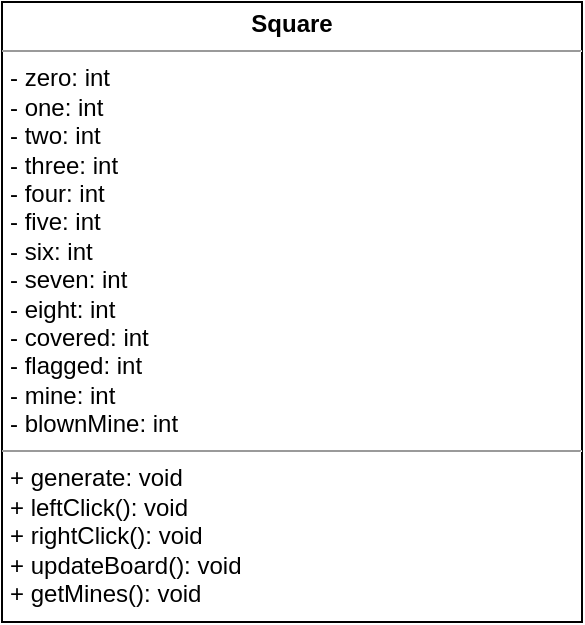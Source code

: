 <mxfile>
    <diagram id="d2k-HFSiNwkLzumRqCrR" name="Page-1">
        <mxGraphModel dx="754" dy="661" grid="1" gridSize="10" guides="1" tooltips="1" connect="1" arrows="1" fold="1" page="1" pageScale="1" pageWidth="827" pageHeight="1169" math="0" shadow="0">
            <root>
                <mxCell id="0"/>
                <mxCell id="1" parent="0"/>
                <mxCell id="2" value="&lt;p style=&quot;margin: 0px ; margin-top: 4px ; text-align: center&quot;&gt;&lt;b&gt;Square&lt;/b&gt;&lt;/p&gt;&lt;hr size=&quot;1&quot;&gt;&lt;p style=&quot;margin: 0px ; margin-left: 4px&quot;&gt;- zero: int&lt;/p&gt;&lt;p style=&quot;margin: 0px ; margin-left: 4px&quot;&gt;- one: int&lt;/p&gt;&lt;p style=&quot;margin: 0px ; margin-left: 4px&quot;&gt;- two: int&lt;/p&gt;&lt;p style=&quot;margin: 0px ; margin-left: 4px&quot;&gt;- three: int&lt;/p&gt;&lt;p style=&quot;margin: 0px ; margin-left: 4px&quot;&gt;- four: int&lt;/p&gt;&lt;p style=&quot;margin: 0px ; margin-left: 4px&quot;&gt;- five: int&lt;/p&gt;&lt;p style=&quot;margin: 0px ; margin-left: 4px&quot;&gt;- six: int&lt;/p&gt;&lt;p style=&quot;margin: 0px ; margin-left: 4px&quot;&gt;- seven: int&lt;/p&gt;&lt;p style=&quot;margin: 0px ; margin-left: 4px&quot;&gt;- eight: int&lt;/p&gt;&lt;p style=&quot;margin: 0px ; margin-left: 4px&quot;&gt;- covered: int&lt;/p&gt;&lt;p style=&quot;margin: 0px ; margin-left: 4px&quot;&gt;- flagged: int&lt;/p&gt;&lt;p style=&quot;margin: 0px ; margin-left: 4px&quot;&gt;- mine: int&lt;/p&gt;&lt;p style=&quot;margin: 0px ; margin-left: 4px&quot;&gt;- blownMine: int&lt;/p&gt;&lt;hr size=&quot;1&quot;&gt;&lt;p style=&quot;margin: 0px ; margin-left: 4px&quot;&gt;+ generate: void&lt;/p&gt;&lt;p style=&quot;margin: 0px ; margin-left: 4px&quot;&gt;+ leftClick(): void&lt;/p&gt;&lt;p style=&quot;margin: 0px ; margin-left: 4px&quot;&gt;+ rightClick(): void&lt;/p&gt;&lt;p style=&quot;margin: 0px ; margin-left: 4px&quot;&gt;+ updateBoard(): void&lt;/p&gt;&lt;p style=&quot;margin: 0px ; margin-left: 4px&quot;&gt;+ getMines(): void&lt;/p&gt;" style="verticalAlign=top;align=left;overflow=fill;fontSize=12;fontFamily=Helvetica;html=1;" parent="1" vertex="1">
                    <mxGeometry x="240" y="130" width="290" height="310" as="geometry"/>
                </mxCell>
            </root>
        </mxGraphModel>
    </diagram>
</mxfile>